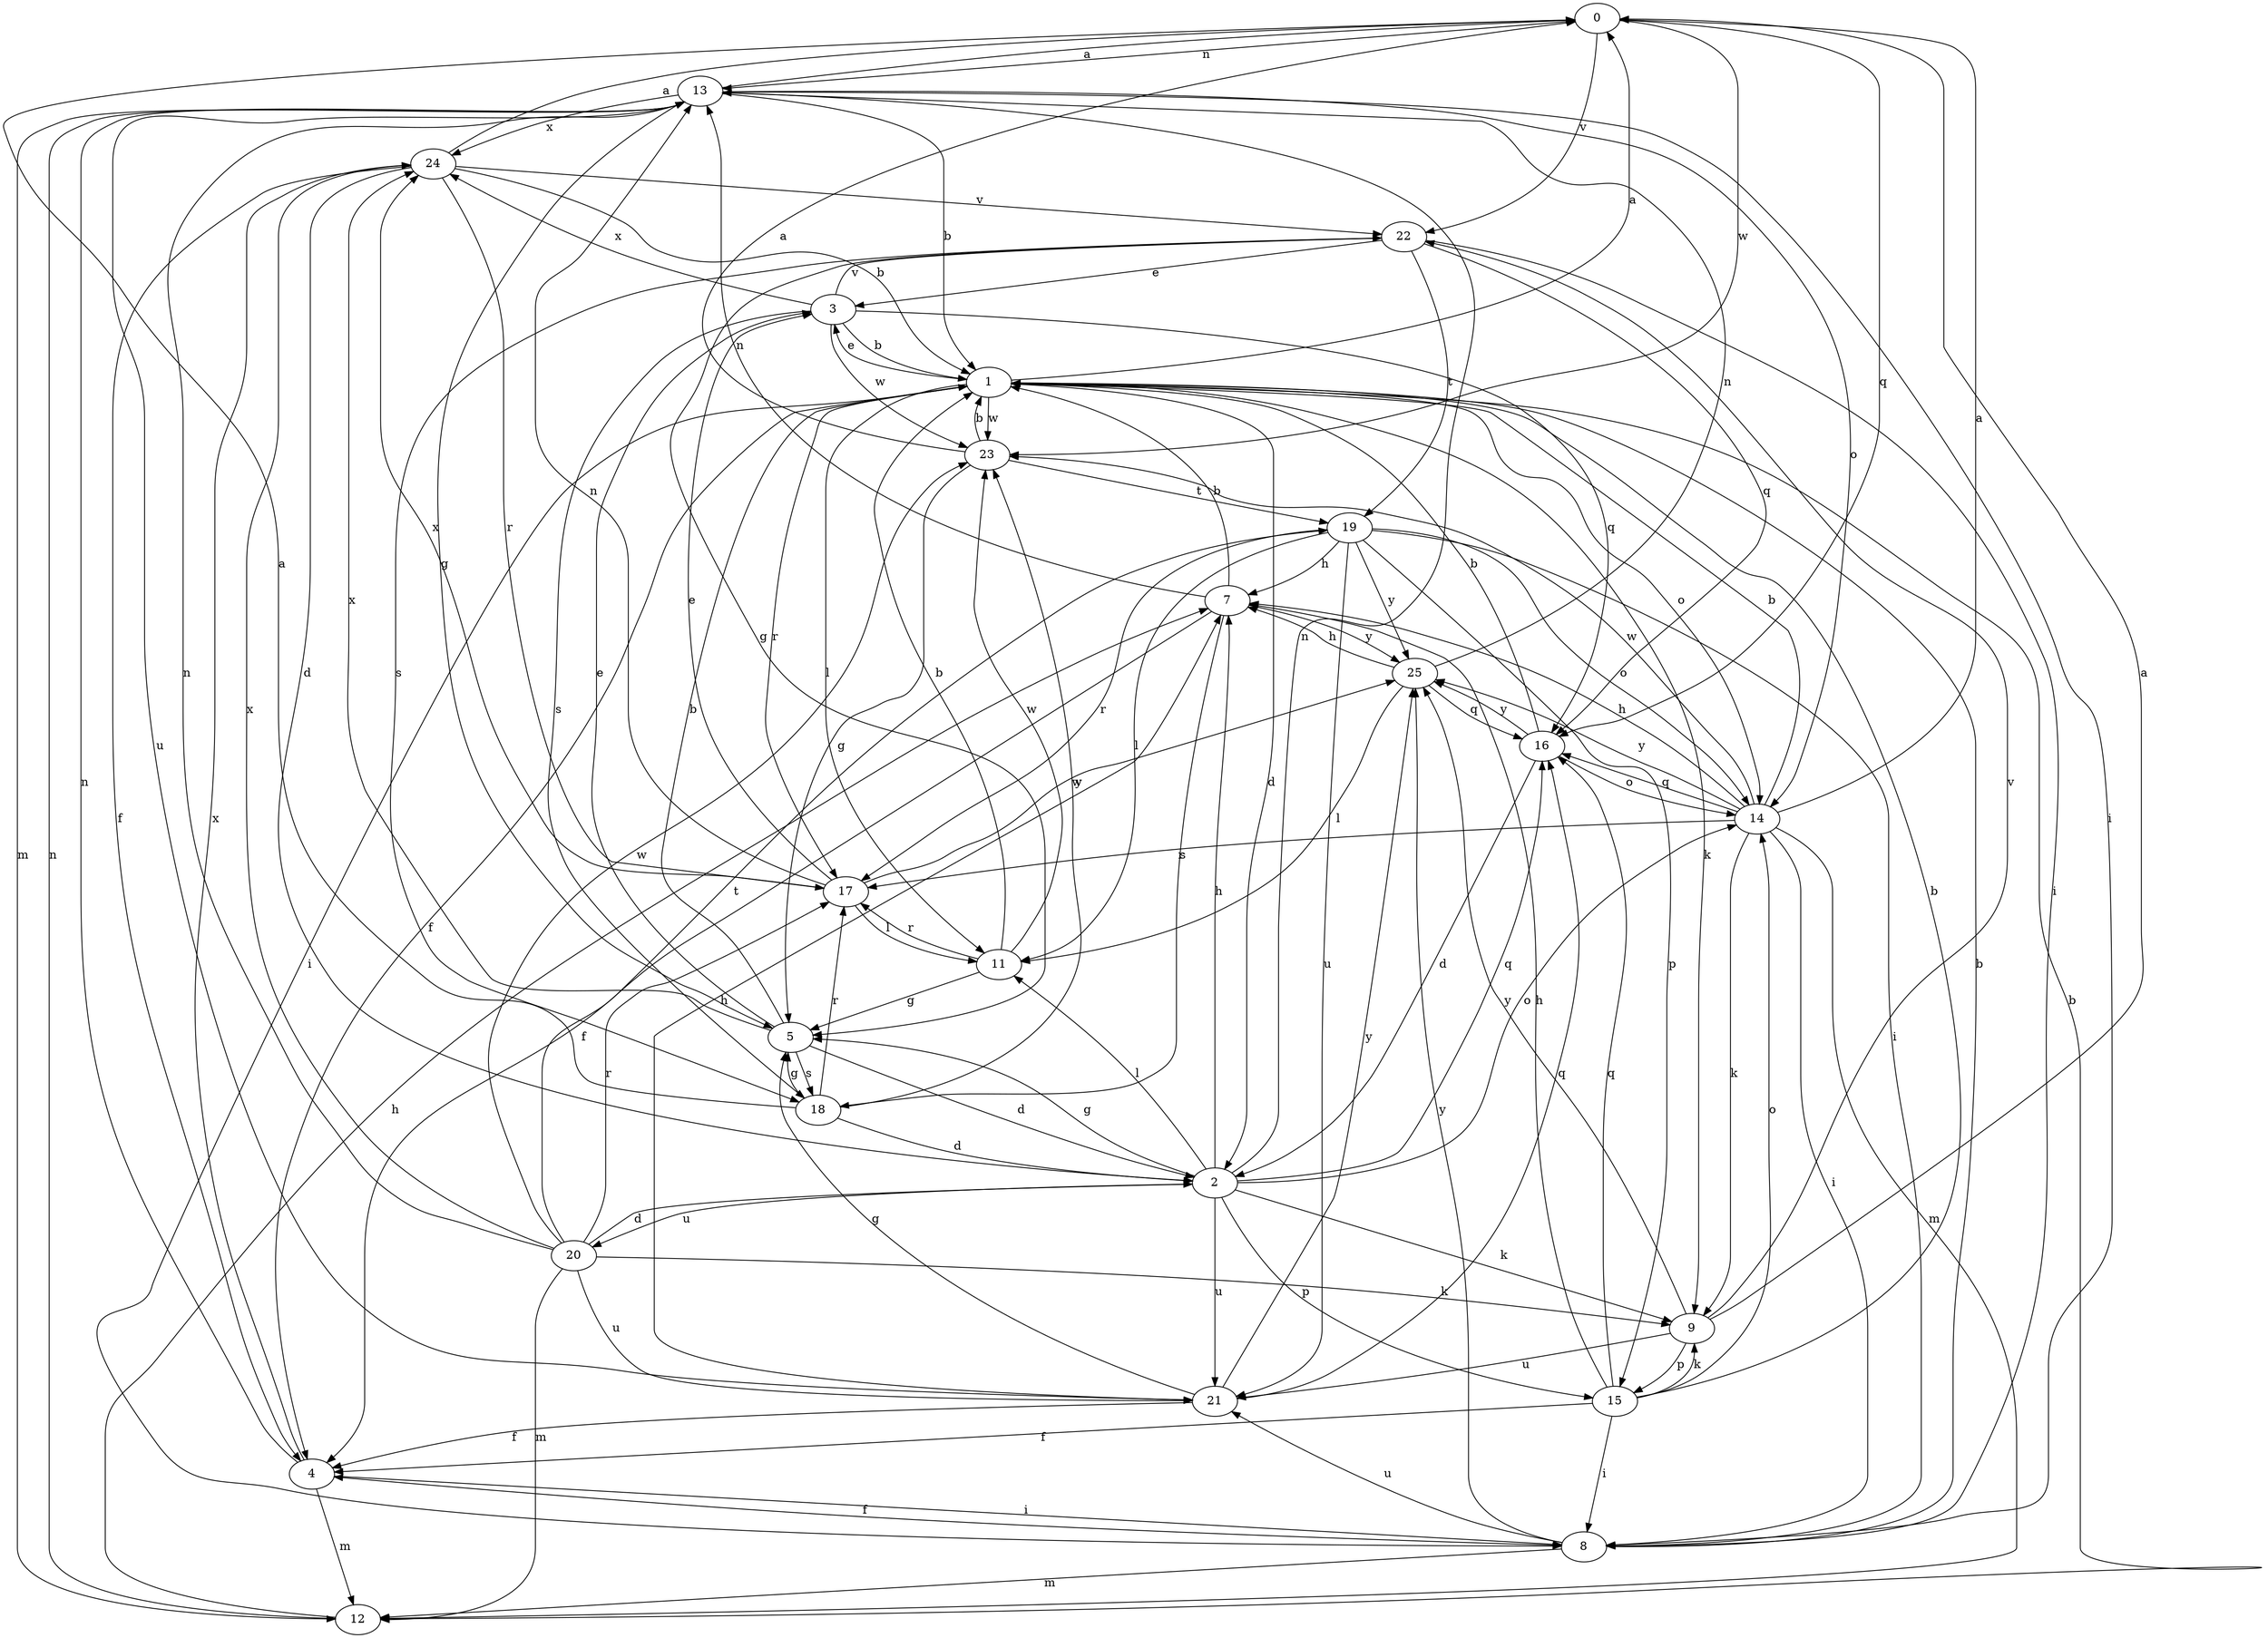 strict digraph  {
0;
1;
2;
3;
4;
5;
7;
8;
9;
11;
12;
13;
14;
15;
16;
17;
18;
19;
20;
21;
22;
23;
24;
25;
0 -> 13  [label=n];
0 -> 16  [label=q];
0 -> 22  [label=v];
0 -> 23  [label=w];
1 -> 0  [label=a];
1 -> 2  [label=d];
1 -> 3  [label=e];
1 -> 4  [label=f];
1 -> 8  [label=i];
1 -> 9  [label=k];
1 -> 11  [label=l];
1 -> 14  [label=o];
1 -> 17  [label=r];
1 -> 23  [label=w];
2 -> 5  [label=g];
2 -> 7  [label=h];
2 -> 9  [label=k];
2 -> 11  [label=l];
2 -> 13  [label=n];
2 -> 14  [label=o];
2 -> 15  [label=p];
2 -> 16  [label=q];
2 -> 20  [label=u];
2 -> 21  [label=u];
3 -> 1  [label=b];
3 -> 16  [label=q];
3 -> 18  [label=s];
3 -> 22  [label=v];
3 -> 23  [label=w];
3 -> 24  [label=x];
4 -> 8  [label=i];
4 -> 12  [label=m];
4 -> 13  [label=n];
4 -> 24  [label=x];
5 -> 1  [label=b];
5 -> 2  [label=d];
5 -> 3  [label=e];
5 -> 18  [label=s];
5 -> 24  [label=x];
7 -> 1  [label=b];
7 -> 4  [label=f];
7 -> 13  [label=n];
7 -> 18  [label=s];
7 -> 25  [label=y];
8 -> 1  [label=b];
8 -> 4  [label=f];
8 -> 12  [label=m];
8 -> 21  [label=u];
8 -> 25  [label=y];
9 -> 0  [label=a];
9 -> 15  [label=p];
9 -> 21  [label=u];
9 -> 22  [label=v];
9 -> 25  [label=y];
11 -> 1  [label=b];
11 -> 5  [label=g];
11 -> 17  [label=r];
11 -> 23  [label=w];
12 -> 1  [label=b];
12 -> 7  [label=h];
12 -> 13  [label=n];
13 -> 0  [label=a];
13 -> 1  [label=b];
13 -> 5  [label=g];
13 -> 8  [label=i];
13 -> 12  [label=m];
13 -> 14  [label=o];
13 -> 21  [label=u];
13 -> 24  [label=x];
14 -> 0  [label=a];
14 -> 1  [label=b];
14 -> 7  [label=h];
14 -> 8  [label=i];
14 -> 9  [label=k];
14 -> 12  [label=m];
14 -> 16  [label=q];
14 -> 17  [label=r];
14 -> 23  [label=w];
14 -> 25  [label=y];
15 -> 1  [label=b];
15 -> 4  [label=f];
15 -> 7  [label=h];
15 -> 8  [label=i];
15 -> 9  [label=k];
15 -> 14  [label=o];
15 -> 16  [label=q];
16 -> 1  [label=b];
16 -> 2  [label=d];
16 -> 14  [label=o];
16 -> 25  [label=y];
17 -> 3  [label=e];
17 -> 11  [label=l];
17 -> 13  [label=n];
17 -> 24  [label=x];
17 -> 25  [label=y];
18 -> 0  [label=a];
18 -> 2  [label=d];
18 -> 5  [label=g];
18 -> 17  [label=r];
18 -> 23  [label=w];
19 -> 7  [label=h];
19 -> 8  [label=i];
19 -> 11  [label=l];
19 -> 14  [label=o];
19 -> 15  [label=p];
19 -> 17  [label=r];
19 -> 21  [label=u];
19 -> 25  [label=y];
20 -> 2  [label=d];
20 -> 9  [label=k];
20 -> 12  [label=m];
20 -> 13  [label=n];
20 -> 17  [label=r];
20 -> 19  [label=t];
20 -> 21  [label=u];
20 -> 23  [label=w];
20 -> 24  [label=x];
21 -> 4  [label=f];
21 -> 5  [label=g];
21 -> 7  [label=h];
21 -> 16  [label=q];
21 -> 25  [label=y];
22 -> 3  [label=e];
22 -> 5  [label=g];
22 -> 8  [label=i];
22 -> 16  [label=q];
22 -> 18  [label=s];
22 -> 19  [label=t];
23 -> 0  [label=a];
23 -> 1  [label=b];
23 -> 5  [label=g];
23 -> 19  [label=t];
24 -> 0  [label=a];
24 -> 1  [label=b];
24 -> 2  [label=d];
24 -> 4  [label=f];
24 -> 17  [label=r];
24 -> 22  [label=v];
25 -> 7  [label=h];
25 -> 11  [label=l];
25 -> 13  [label=n];
25 -> 16  [label=q];
}
